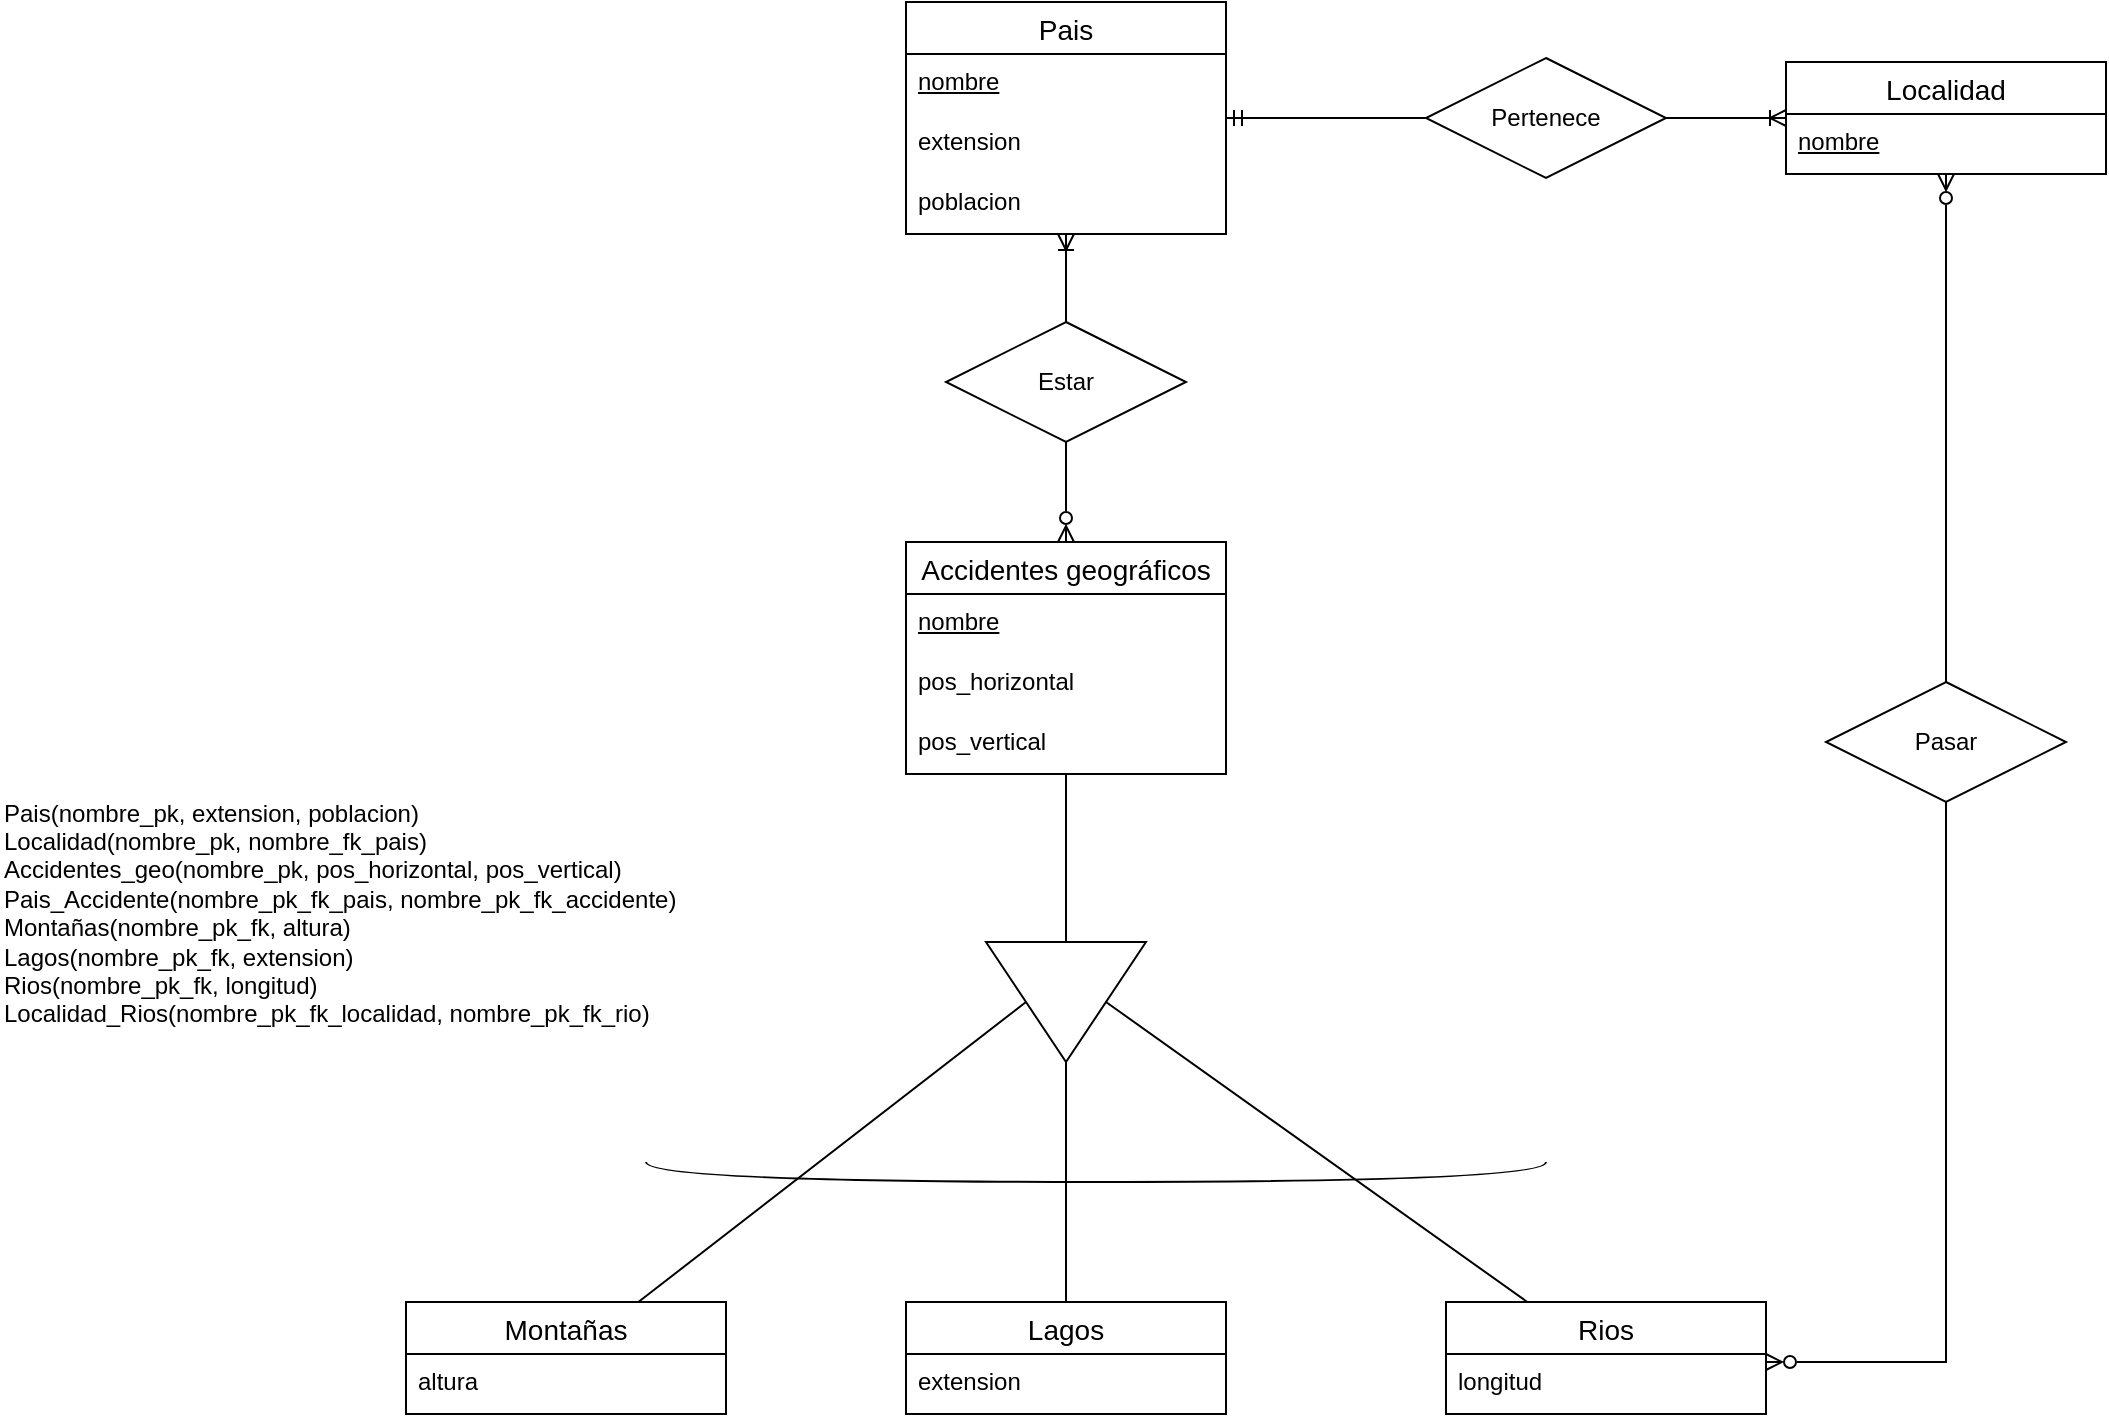 <mxfile version="22.0.4" type="github">
  <diagram name="Página-1" id="msR2nBrleSWa6xu2xoGH">
    <mxGraphModel dx="2165" dy="1934" grid="1" gridSize="10" guides="1" tooltips="1" connect="1" arrows="1" fold="1" page="1" pageScale="1" pageWidth="827" pageHeight="1169" math="0" shadow="0">
      <root>
        <mxCell id="0" />
        <mxCell id="1" parent="0" />
        <mxCell id="7VkVirSZ5WOiLg93lLZf-1" value="Lagos" style="swimlane;fontStyle=0;childLayout=stackLayout;horizontal=1;startSize=26;horizontalStack=0;resizeParent=1;resizeParentMax=0;resizeLast=0;collapsible=1;marginBottom=0;align=center;fontSize=14;" parent="1" vertex="1">
          <mxGeometry x="40" y="90" width="160" height="56" as="geometry" />
        </mxCell>
        <mxCell id="7VkVirSZ5WOiLg93lLZf-2" value="extension" style="text;strokeColor=none;fillColor=none;spacingLeft=4;spacingRight=4;overflow=hidden;rotatable=0;points=[[0,0.5],[1,0.5]];portConstraint=eastwest;fontSize=12;whiteSpace=wrap;html=1;" parent="7VkVirSZ5WOiLg93lLZf-1" vertex="1">
          <mxGeometry y="26" width="160" height="30" as="geometry" />
        </mxCell>
        <mxCell id="7VkVirSZ5WOiLg93lLZf-5" value="Rios" style="swimlane;fontStyle=0;childLayout=stackLayout;horizontal=1;startSize=26;horizontalStack=0;resizeParent=1;resizeParentMax=0;resizeLast=0;collapsible=1;marginBottom=0;align=center;fontSize=14;" parent="1" vertex="1">
          <mxGeometry x="310" y="90" width="160" height="56" as="geometry" />
        </mxCell>
        <mxCell id="7VkVirSZ5WOiLg93lLZf-6" value="longitud" style="text;strokeColor=none;fillColor=none;spacingLeft=4;spacingRight=4;overflow=hidden;rotatable=0;points=[[0,0.5],[1,0.5]];portConstraint=eastwest;fontSize=12;whiteSpace=wrap;html=1;" parent="7VkVirSZ5WOiLg93lLZf-5" vertex="1">
          <mxGeometry y="26" width="160" height="30" as="geometry" />
        </mxCell>
        <mxCell id="7VkVirSZ5WOiLg93lLZf-9" value="Montañas" style="swimlane;fontStyle=0;childLayout=stackLayout;horizontal=1;startSize=26;horizontalStack=0;resizeParent=1;resizeParentMax=0;resizeLast=0;collapsible=1;marginBottom=0;align=center;fontSize=14;" parent="1" vertex="1">
          <mxGeometry x="-210" y="90" width="160" height="56" as="geometry" />
        </mxCell>
        <mxCell id="7VkVirSZ5WOiLg93lLZf-10" value="altura" style="text;strokeColor=none;fillColor=none;spacingLeft=4;spacingRight=4;overflow=hidden;rotatable=0;points=[[0,0.5],[1,0.5]];portConstraint=eastwest;fontSize=12;whiteSpace=wrap;html=1;" parent="7VkVirSZ5WOiLg93lLZf-9" vertex="1">
          <mxGeometry y="26" width="160" height="30" as="geometry" />
        </mxCell>
        <mxCell id="7VkVirSZ5WOiLg93lLZf-13" value="Accidentes geográficos" style="swimlane;fontStyle=0;childLayout=stackLayout;horizontal=1;startSize=26;horizontalStack=0;resizeParent=1;resizeParentMax=0;resizeLast=0;collapsible=1;marginBottom=0;align=center;fontSize=14;" parent="1" vertex="1">
          <mxGeometry x="40" y="-290" width="160" height="116" as="geometry" />
        </mxCell>
        <mxCell id="7VkVirSZ5WOiLg93lLZf-16" value="&lt;u&gt;nombre&lt;/u&gt;" style="text;strokeColor=none;fillColor=none;spacingLeft=4;spacingRight=4;overflow=hidden;rotatable=0;points=[[0,0.5],[1,0.5]];portConstraint=eastwest;fontSize=12;whiteSpace=wrap;html=1;" parent="7VkVirSZ5WOiLg93lLZf-13" vertex="1">
          <mxGeometry y="26" width="160" height="30" as="geometry" />
        </mxCell>
        <mxCell id="7VkVirSZ5WOiLg93lLZf-14" value="pos_horizontal" style="text;strokeColor=none;fillColor=none;spacingLeft=4;spacingRight=4;overflow=hidden;rotatable=0;points=[[0,0.5],[1,0.5]];portConstraint=eastwest;fontSize=12;whiteSpace=wrap;html=1;" parent="7VkVirSZ5WOiLg93lLZf-13" vertex="1">
          <mxGeometry y="56" width="160" height="30" as="geometry" />
        </mxCell>
        <mxCell id="7VkVirSZ5WOiLg93lLZf-15" value="pos_vertical" style="text;strokeColor=none;fillColor=none;spacingLeft=4;spacingRight=4;overflow=hidden;rotatable=0;points=[[0,0.5],[1,0.5]];portConstraint=eastwest;fontSize=12;whiteSpace=wrap;html=1;" parent="7VkVirSZ5WOiLg93lLZf-13" vertex="1">
          <mxGeometry y="86" width="160" height="30" as="geometry" />
        </mxCell>
        <mxCell id="7VkVirSZ5WOiLg93lLZf-17" value="Pais" style="swimlane;fontStyle=0;childLayout=stackLayout;horizontal=1;startSize=26;horizontalStack=0;resizeParent=1;resizeParentMax=0;resizeLast=0;collapsible=1;marginBottom=0;align=center;fontSize=14;" parent="1" vertex="1">
          <mxGeometry x="40" y="-560" width="160" height="116" as="geometry" />
        </mxCell>
        <mxCell id="7VkVirSZ5WOiLg93lLZf-18" value="&lt;u&gt;nombre&lt;/u&gt;" style="text;strokeColor=none;fillColor=none;spacingLeft=4;spacingRight=4;overflow=hidden;rotatable=0;points=[[0,0.5],[1,0.5]];portConstraint=eastwest;fontSize=12;whiteSpace=wrap;html=1;" parent="7VkVirSZ5WOiLg93lLZf-17" vertex="1">
          <mxGeometry y="26" width="160" height="30" as="geometry" />
        </mxCell>
        <mxCell id="7VkVirSZ5WOiLg93lLZf-19" value="extension" style="text;strokeColor=none;fillColor=none;spacingLeft=4;spacingRight=4;overflow=hidden;rotatable=0;points=[[0,0.5],[1,0.5]];portConstraint=eastwest;fontSize=12;whiteSpace=wrap;html=1;" parent="7VkVirSZ5WOiLg93lLZf-17" vertex="1">
          <mxGeometry y="56" width="160" height="30" as="geometry" />
        </mxCell>
        <mxCell id="7VkVirSZ5WOiLg93lLZf-20" value="poblacion" style="text;strokeColor=none;fillColor=none;spacingLeft=4;spacingRight=4;overflow=hidden;rotatable=0;points=[[0,0.5],[1,0.5]];portConstraint=eastwest;fontSize=12;whiteSpace=wrap;html=1;" parent="7VkVirSZ5WOiLg93lLZf-17" vertex="1">
          <mxGeometry y="86" width="160" height="30" as="geometry" />
        </mxCell>
        <mxCell id="7VkVirSZ5WOiLg93lLZf-21" value="Localidad" style="swimlane;fontStyle=0;childLayout=stackLayout;horizontal=1;startSize=26;horizontalStack=0;resizeParent=1;resizeParentMax=0;resizeLast=0;collapsible=1;marginBottom=0;align=center;fontSize=14;" parent="1" vertex="1">
          <mxGeometry x="480" y="-530" width="160" height="56" as="geometry" />
        </mxCell>
        <mxCell id="7VkVirSZ5WOiLg93lLZf-22" value="&lt;u&gt;nombre&lt;/u&gt;" style="text;strokeColor=none;fillColor=none;spacingLeft=4;spacingRight=4;overflow=hidden;rotatable=0;points=[[0,0.5],[1,0.5]];portConstraint=eastwest;fontSize=12;whiteSpace=wrap;html=1;" parent="7VkVirSZ5WOiLg93lLZf-21" vertex="1">
          <mxGeometry y="26" width="160" height="30" as="geometry" />
        </mxCell>
        <mxCell id="7VkVirSZ5WOiLg93lLZf-25" value="" style="triangle;whiteSpace=wrap;html=1;rotation=90;" parent="1" vertex="1">
          <mxGeometry x="90" y="-100" width="60" height="80" as="geometry" />
        </mxCell>
        <mxCell id="7VkVirSZ5WOiLg93lLZf-27" value="" style="endArrow=none;html=1;rounded=0;entryX=0.5;entryY=1;entryDx=0;entryDy=0;" parent="1" source="7VkVirSZ5WOiLg93lLZf-9" target="7VkVirSZ5WOiLg93lLZf-25" edge="1">
          <mxGeometry width="50" height="50" relative="1" as="geometry">
            <mxPoint x="310" y="-160" as="sourcePoint" />
            <mxPoint x="360" y="-210" as="targetPoint" />
          </mxGeometry>
        </mxCell>
        <mxCell id="7VkVirSZ5WOiLg93lLZf-28" value="" style="endArrow=none;html=1;rounded=0;" parent="1" source="7VkVirSZ5WOiLg93lLZf-1" target="7VkVirSZ5WOiLg93lLZf-25" edge="1">
          <mxGeometry width="50" height="50" relative="1" as="geometry">
            <mxPoint x="310" y="-160" as="sourcePoint" />
            <mxPoint x="360" y="-210" as="targetPoint" />
          </mxGeometry>
        </mxCell>
        <mxCell id="7VkVirSZ5WOiLg93lLZf-29" value="" style="endArrow=none;html=1;rounded=0;entryX=0.5;entryY=0;entryDx=0;entryDy=0;" parent="1" source="7VkVirSZ5WOiLg93lLZf-5" target="7VkVirSZ5WOiLg93lLZf-25" edge="1">
          <mxGeometry width="50" height="50" relative="1" as="geometry">
            <mxPoint x="310" y="-160" as="sourcePoint" />
            <mxPoint x="360" y="-210" as="targetPoint" />
          </mxGeometry>
        </mxCell>
        <mxCell id="7VkVirSZ5WOiLg93lLZf-30" value="" style="endArrow=none;html=1;rounded=0;exitX=0;exitY=0.5;exitDx=0;exitDy=0;" parent="1" source="7VkVirSZ5WOiLg93lLZf-25" target="7VkVirSZ5WOiLg93lLZf-13" edge="1">
          <mxGeometry width="50" height="50" relative="1" as="geometry">
            <mxPoint x="310" y="-160" as="sourcePoint" />
            <mxPoint x="360" y="-210" as="targetPoint" />
          </mxGeometry>
        </mxCell>
        <mxCell id="7VkVirSZ5WOiLg93lLZf-33" style="edgeStyle=orthogonalEdgeStyle;rounded=0;orthogonalLoop=1;jettySize=auto;html=1;endArrow=ERzeroToMany;endFill=0;" parent="1" source="7VkVirSZ5WOiLg93lLZf-32" target="7VkVirSZ5WOiLg93lLZf-13" edge="1">
          <mxGeometry relative="1" as="geometry" />
        </mxCell>
        <mxCell id="7VkVirSZ5WOiLg93lLZf-34" style="edgeStyle=orthogonalEdgeStyle;rounded=0;orthogonalLoop=1;jettySize=auto;html=1;endArrow=ERoneToMany;endFill=0;" parent="1" source="7VkVirSZ5WOiLg93lLZf-32" target="7VkVirSZ5WOiLg93lLZf-17" edge="1">
          <mxGeometry relative="1" as="geometry" />
        </mxCell>
        <mxCell id="7VkVirSZ5WOiLg93lLZf-32" value="Estar" style="shape=rhombus;perimeter=rhombusPerimeter;whiteSpace=wrap;html=1;align=center;" parent="1" vertex="1">
          <mxGeometry x="60" y="-400" width="120" height="60" as="geometry" />
        </mxCell>
        <mxCell id="7VkVirSZ5WOiLg93lLZf-37" style="edgeStyle=orthogonalEdgeStyle;rounded=0;orthogonalLoop=1;jettySize=auto;html=1;endArrow=ERoneToMany;endFill=0;" parent="1" source="7VkVirSZ5WOiLg93lLZf-35" target="7VkVirSZ5WOiLg93lLZf-21" edge="1">
          <mxGeometry relative="1" as="geometry" />
        </mxCell>
        <mxCell id="7VkVirSZ5WOiLg93lLZf-38" style="edgeStyle=orthogonalEdgeStyle;rounded=0;orthogonalLoop=1;jettySize=auto;html=1;endArrow=ERmandOne;endFill=0;" parent="1" source="7VkVirSZ5WOiLg93lLZf-35" target="7VkVirSZ5WOiLg93lLZf-17" edge="1">
          <mxGeometry relative="1" as="geometry" />
        </mxCell>
        <mxCell id="7VkVirSZ5WOiLg93lLZf-35" value="Pertenece" style="shape=rhombus;perimeter=rhombusPerimeter;whiteSpace=wrap;html=1;align=center;" parent="1" vertex="1">
          <mxGeometry x="300" y="-532" width="120" height="60" as="geometry" />
        </mxCell>
        <mxCell id="7VkVirSZ5WOiLg93lLZf-41" style="edgeStyle=orthogonalEdgeStyle;rounded=0;orthogonalLoop=1;jettySize=auto;html=1;endArrow=ERzeroToMany;endFill=0;" parent="1" source="7VkVirSZ5WOiLg93lLZf-40" target="7VkVirSZ5WOiLg93lLZf-21" edge="1">
          <mxGeometry relative="1" as="geometry" />
        </mxCell>
        <mxCell id="7VkVirSZ5WOiLg93lLZf-42" style="edgeStyle=orthogonalEdgeStyle;rounded=0;orthogonalLoop=1;jettySize=auto;html=1;endArrow=ERzeroToMany;endFill=0;" parent="1" source="7VkVirSZ5WOiLg93lLZf-40" target="7VkVirSZ5WOiLg93lLZf-5" edge="1">
          <mxGeometry relative="1" as="geometry">
            <Array as="points">
              <mxPoint x="560" y="120" />
            </Array>
          </mxGeometry>
        </mxCell>
        <mxCell id="7VkVirSZ5WOiLg93lLZf-40" value="Pasar" style="shape=rhombus;perimeter=rhombusPerimeter;whiteSpace=wrap;html=1;align=center;" parent="1" vertex="1">
          <mxGeometry x="500" y="-220" width="120" height="60" as="geometry" />
        </mxCell>
        <mxCell id="7VkVirSZ5WOiLg93lLZf-48" value="" style="endArrow=none;html=1;rounded=0;edgeStyle=orthogonalEdgeStyle;curved=1;" parent="1" edge="1">
          <mxGeometry width="50" height="50" relative="1" as="geometry">
            <mxPoint x="-90" y="20" as="sourcePoint" />
            <mxPoint x="360" y="20" as="targetPoint" />
            <Array as="points">
              <mxPoint x="-90" y="30" />
              <mxPoint x="360" y="30" />
            </Array>
          </mxGeometry>
        </mxCell>
        <mxCell id="j_QTbrRGd8eZM41wn22n-1" value="&lt;div align=&quot;left&quot;&gt;Pais(nombre_pk, extension, poblacion)&lt;br&gt;&lt;/div&gt;&lt;div&gt;Localidad(nombre_pk, nombre_fk_pais)&lt;/div&gt;&lt;div&gt;Accidentes_geo(nombre_pk, pos_horizontal, pos_vertical)&lt;/div&gt;&lt;div&gt;Pais_Accidente(nombre_pk_fk_pais, nombre_pk_fk_accidente)&lt;/div&gt;&lt;div&gt;Montañas(nombre_pk_fk, altura)&lt;/div&gt;&lt;div&gt;Lagos(nombre_pk_fk, extension)&lt;/div&gt;&lt;div&gt;Rios(nombre_pk_fk, longitud)&lt;/div&gt;&lt;div&gt;Localidad_Rios(nombre_pk_fk_localidad, nombre_pk_fk_rio)&lt;br&gt;&lt;/div&gt;&lt;div&gt;&lt;br&gt;&lt;/div&gt;&lt;div&gt;&lt;br&gt;&lt;/div&gt;" style="text;html=1;strokeColor=none;fillColor=none;align=left;verticalAlign=middle;whiteSpace=wrap;rounded=0;" vertex="1" parent="1">
          <mxGeometry x="-413" y="-160" width="460" height="140" as="geometry" />
        </mxCell>
      </root>
    </mxGraphModel>
  </diagram>
</mxfile>
